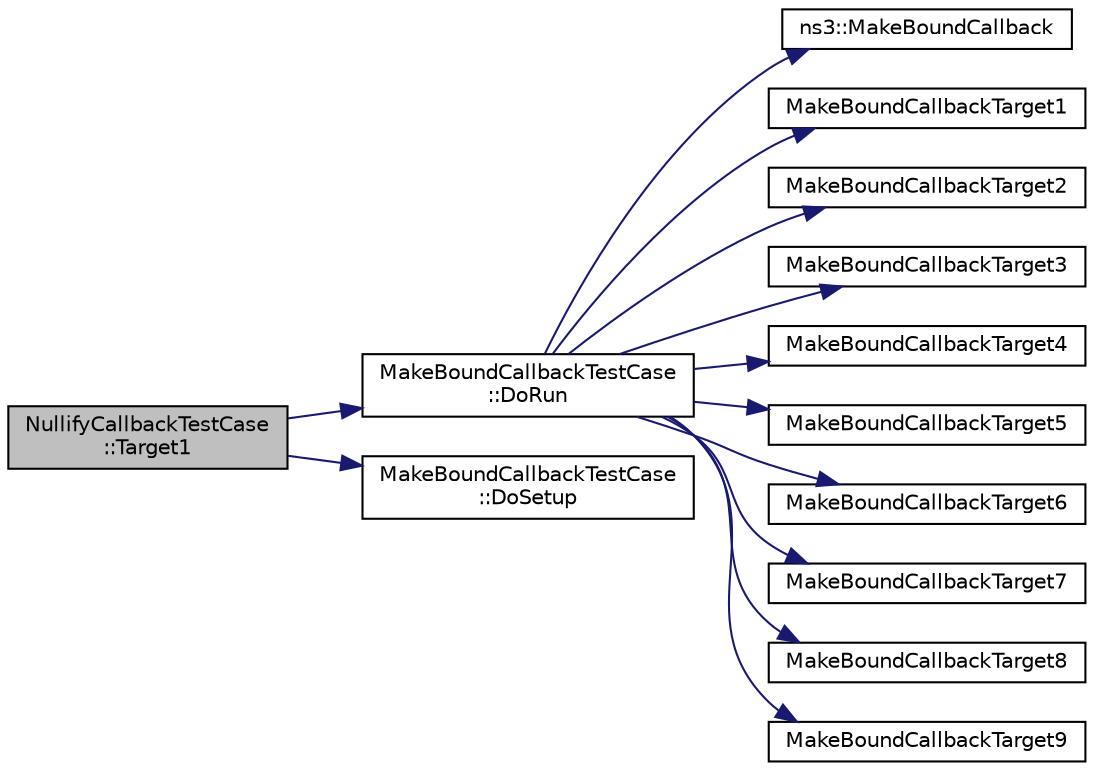 digraph "NullifyCallbackTestCase::Target1"
{
  edge [fontname="Helvetica",fontsize="10",labelfontname="Helvetica",labelfontsize="10"];
  node [fontname="Helvetica",fontsize="10",shape=record];
  rankdir="LR";
  Node1 [label="NullifyCallbackTestCase\l::Target1",height=0.2,width=0.4,color="black", fillcolor="grey75", style="filled", fontcolor="black"];
  Node1 -> Node2 [color="midnightblue",fontsize="10",style="solid"];
  Node2 [label="MakeBoundCallbackTestCase\l::DoRun",height=0.2,width=0.4,color="black", fillcolor="white", style="filled",URL="$d3/dd7/classMakeBoundCallbackTestCase.html#a772b25a78de2ba45e41087fc1157c61c",tooltip="Implementation to actually run this TestCase. "];
  Node2 -> Node3 [color="midnightblue",fontsize="10",style="solid"];
  Node3 [label="ns3::MakeBoundCallback",height=0.2,width=0.4,color="black", fillcolor="white", style="filled",URL="$de/d40/group__makeboundcallback.html#ga1725d6362e6065faa0709f7c93f8d770"];
  Node2 -> Node4 [color="midnightblue",fontsize="10",style="solid"];
  Node4 [label="MakeBoundCallbackTarget1",height=0.2,width=0.4,color="black", fillcolor="white", style="filled",URL="$df/da5/callback-test-suite_8cc.html#af2a65c75c04ccf8189d0b888395a6f32"];
  Node2 -> Node5 [color="midnightblue",fontsize="10",style="solid"];
  Node5 [label="MakeBoundCallbackTarget2",height=0.2,width=0.4,color="black", fillcolor="white", style="filled",URL="$df/da5/callback-test-suite_8cc.html#a5b37e6377261ecf9c70641469e538700"];
  Node2 -> Node6 [color="midnightblue",fontsize="10",style="solid"];
  Node6 [label="MakeBoundCallbackTarget3",height=0.2,width=0.4,color="black", fillcolor="white", style="filled",URL="$df/da5/callback-test-suite_8cc.html#a8748da9abbffd91eee6535b35fd616c9"];
  Node2 -> Node7 [color="midnightblue",fontsize="10",style="solid"];
  Node7 [label="MakeBoundCallbackTarget4",height=0.2,width=0.4,color="black", fillcolor="white", style="filled",URL="$df/da5/callback-test-suite_8cc.html#a87609ce803be4cfed07341253cfbe729"];
  Node2 -> Node8 [color="midnightblue",fontsize="10",style="solid"];
  Node8 [label="MakeBoundCallbackTarget5",height=0.2,width=0.4,color="black", fillcolor="white", style="filled",URL="$df/da5/callback-test-suite_8cc.html#a1a26b4dbf16e2882ca73896878a6e743"];
  Node2 -> Node9 [color="midnightblue",fontsize="10",style="solid"];
  Node9 [label="MakeBoundCallbackTarget6",height=0.2,width=0.4,color="black", fillcolor="white", style="filled",URL="$df/da5/callback-test-suite_8cc.html#a763e49a4c1a91bb41e8c3754289aa029"];
  Node2 -> Node10 [color="midnightblue",fontsize="10",style="solid"];
  Node10 [label="MakeBoundCallbackTarget7",height=0.2,width=0.4,color="black", fillcolor="white", style="filled",URL="$df/da5/callback-test-suite_8cc.html#a5baa7e1ee1f068893c97a20f2bbc2d97"];
  Node2 -> Node11 [color="midnightblue",fontsize="10",style="solid"];
  Node11 [label="MakeBoundCallbackTarget8",height=0.2,width=0.4,color="black", fillcolor="white", style="filled",URL="$df/da5/callback-test-suite_8cc.html#a3b2c793123d3f609d4e1eeee965dac5c"];
  Node2 -> Node12 [color="midnightblue",fontsize="10",style="solid"];
  Node12 [label="MakeBoundCallbackTarget9",height=0.2,width=0.4,color="black", fillcolor="white", style="filled",URL="$df/da5/callback-test-suite_8cc.html#aac4d508c598787e6bd71ba6323d3b8f3"];
  Node1 -> Node13 [color="midnightblue",fontsize="10",style="solid"];
  Node13 [label="MakeBoundCallbackTestCase\l::DoSetup",height=0.2,width=0.4,color="black", fillcolor="white", style="filled",URL="$d3/dd7/classMakeBoundCallbackTestCase.html#a42a4ec7831e20fd7b497defec1e51f16",tooltip="Implementation to do any local setup required for this TestCase. "];
}
